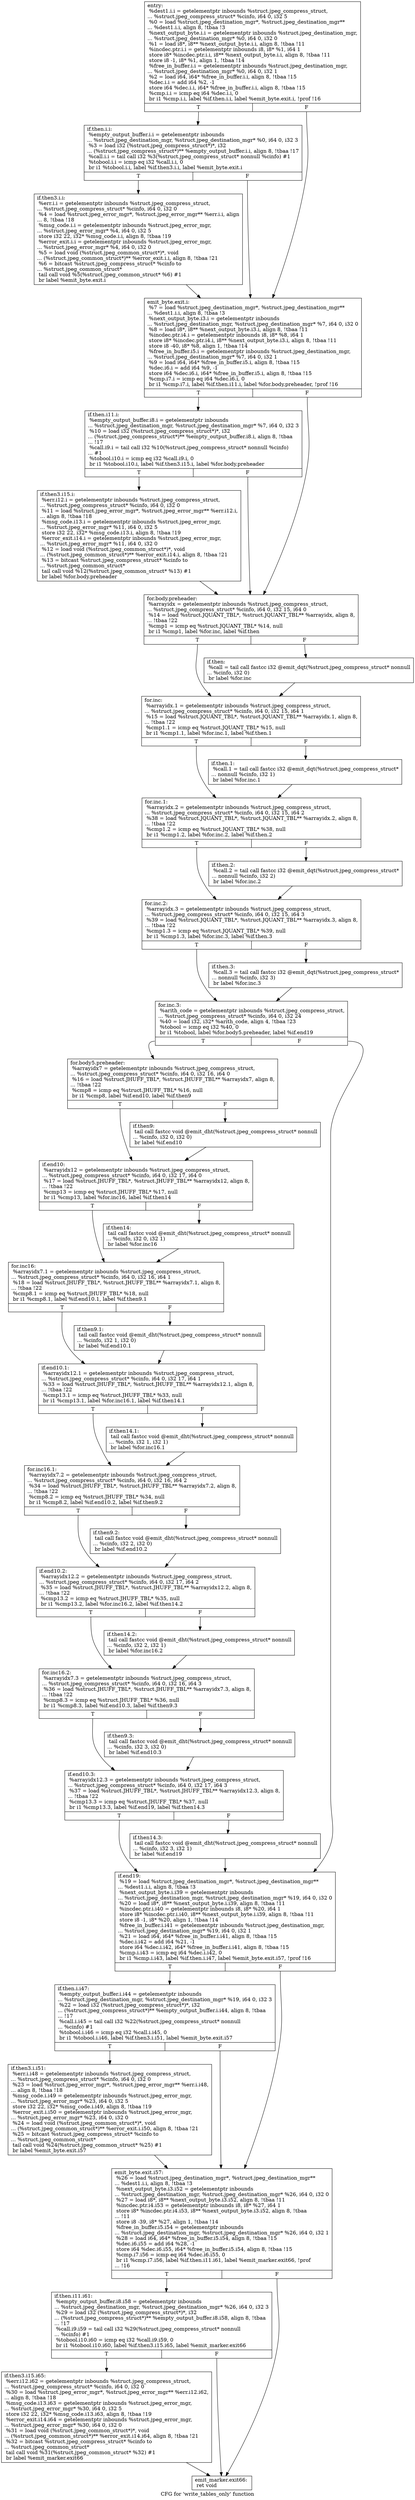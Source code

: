 digraph "CFG for 'write_tables_only' function" {
	label="CFG for 'write_tables_only' function";

	Node0x5aa2a90 [shape=record,label="{entry:\l  %dest1.i.i = getelementptr inbounds %struct.jpeg_compress_struct,\l... %struct.jpeg_compress_struct* %cinfo, i64 0, i32 5\l  %0 = load %struct.jpeg_destination_mgr*, %struct.jpeg_destination_mgr**\l... %dest1.i.i, align 8, !tbaa !3\l  %next_output_byte.i.i = getelementptr inbounds %struct.jpeg_destination_mgr,\l... %struct.jpeg_destination_mgr* %0, i64 0, i32 0\l  %1 = load i8*, i8** %next_output_byte.i.i, align 8, !tbaa !11\l  %incdec.ptr.i.i = getelementptr inbounds i8, i8* %1, i64 1\l  store i8* %incdec.ptr.i.i, i8** %next_output_byte.i.i, align 8, !tbaa !11\l  store i8 -1, i8* %1, align 1, !tbaa !14\l  %free_in_buffer.i.i = getelementptr inbounds %struct.jpeg_destination_mgr,\l... %struct.jpeg_destination_mgr* %0, i64 0, i32 1\l  %2 = load i64, i64* %free_in_buffer.i.i, align 8, !tbaa !15\l  %dec.i.i = add i64 %2, -1\l  store i64 %dec.i.i, i64* %free_in_buffer.i.i, align 8, !tbaa !15\l  %cmp.i.i = icmp eq i64 %dec.i.i, 0\l  br i1 %cmp.i.i, label %if.then.i.i, label %emit_byte.exit.i, !prof !16\l|{<s0>T|<s1>F}}"];
	Node0x5aa2a90:s0 -> Node0x5b296d0;
	Node0x5aa2a90:s1 -> Node0x5b297b0;
	Node0x5b296d0 [shape=record,label="{if.then.i.i:                                      \l  %empty_output_buffer.i.i = getelementptr inbounds\l... %struct.jpeg_destination_mgr, %struct.jpeg_destination_mgr* %0, i64 0, i32 3\l  %3 = load i32 (%struct.jpeg_compress_struct*)*, i32\l... (%struct.jpeg_compress_struct*)** %empty_output_buffer.i.i, align 8, !tbaa !17\l  %call.i.i = tail call i32 %3(%struct.jpeg_compress_struct* nonnull %cinfo) #1\l  %tobool.i.i = icmp eq i32 %call.i.i, 0\l  br i1 %tobool.i.i, label %if.then3.i.i, label %emit_byte.exit.i\l|{<s0>T|<s1>F}}"];
	Node0x5b296d0:s0 -> Node0x5b28900;
	Node0x5b296d0:s1 -> Node0x5b297b0;
	Node0x5b28900 [shape=record,label="{if.then3.i.i:                                     \l  %err.i.i = getelementptr inbounds %struct.jpeg_compress_struct,\l... %struct.jpeg_compress_struct* %cinfo, i64 0, i32 0\l  %4 = load %struct.jpeg_error_mgr*, %struct.jpeg_error_mgr** %err.i.i, align\l... 8, !tbaa !18\l  %msg_code.i.i = getelementptr inbounds %struct.jpeg_error_mgr,\l... %struct.jpeg_error_mgr* %4, i64 0, i32 5\l  store i32 22, i32* %msg_code.i.i, align 8, !tbaa !19\l  %error_exit.i.i = getelementptr inbounds %struct.jpeg_error_mgr,\l... %struct.jpeg_error_mgr* %4, i64 0, i32 0\l  %5 = load void (%struct.jpeg_common_struct*)*, void\l... (%struct.jpeg_common_struct*)** %error_exit.i.i, align 8, !tbaa !21\l  %6 = bitcast %struct.jpeg_compress_struct* %cinfo to\l... %struct.jpeg_common_struct*\l  tail call void %5(%struct.jpeg_common_struct* %6) #1\l  br label %emit_byte.exit.i\l}"];
	Node0x5b28900 -> Node0x5b297b0;
	Node0x5b297b0 [shape=record,label="{emit_byte.exit.i:                                 \l  %7 = load %struct.jpeg_destination_mgr*, %struct.jpeg_destination_mgr**\l... %dest1.i.i, align 8, !tbaa !3\l  %next_output_byte.i3.i = getelementptr inbounds\l... %struct.jpeg_destination_mgr, %struct.jpeg_destination_mgr* %7, i64 0, i32 0\l  %8 = load i8*, i8** %next_output_byte.i3.i, align 8, !tbaa !11\l  %incdec.ptr.i4.i = getelementptr inbounds i8, i8* %8, i64 1\l  store i8* %incdec.ptr.i4.i, i8** %next_output_byte.i3.i, align 8, !tbaa !11\l  store i8 -40, i8* %8, align 1, !tbaa !14\l  %free_in_buffer.i5.i = getelementptr inbounds %struct.jpeg_destination_mgr,\l... %struct.jpeg_destination_mgr* %7, i64 0, i32 1\l  %9 = load i64, i64* %free_in_buffer.i5.i, align 8, !tbaa !15\l  %dec.i6.i = add i64 %9, -1\l  store i64 %dec.i6.i, i64* %free_in_buffer.i5.i, align 8, !tbaa !15\l  %cmp.i7.i = icmp eq i64 %dec.i6.i, 0\l  br i1 %cmp.i7.i, label %if.then.i11.i, label %for.body.preheader, !prof !16\l|{<s0>T|<s1>F}}"];
	Node0x5b297b0:s0 -> Node0x5b29ee0;
	Node0x5b297b0:s1 -> Node0x5ae1740;
	Node0x5b29ee0 [shape=record,label="{if.then.i11.i:                                    \l  %empty_output_buffer.i8.i = getelementptr inbounds\l... %struct.jpeg_destination_mgr, %struct.jpeg_destination_mgr* %7, i64 0, i32 3\l  %10 = load i32 (%struct.jpeg_compress_struct*)*, i32\l... (%struct.jpeg_compress_struct*)** %empty_output_buffer.i8.i, align 8, !tbaa\l... !17\l  %call.i9.i = tail call i32 %10(%struct.jpeg_compress_struct* nonnull %cinfo)\l... #1\l  %tobool.i10.i = icmp eq i32 %call.i9.i, 0\l  br i1 %tobool.i10.i, label %if.then3.i15.i, label %for.body.preheader\l|{<s0>T|<s1>F}}"];
	Node0x5b29ee0:s0 -> Node0x5ae1cb0;
	Node0x5b29ee0:s1 -> Node0x5ae1740;
	Node0x5ae1cb0 [shape=record,label="{if.then3.i15.i:                                   \l  %err.i12.i = getelementptr inbounds %struct.jpeg_compress_struct,\l... %struct.jpeg_compress_struct* %cinfo, i64 0, i32 0\l  %11 = load %struct.jpeg_error_mgr*, %struct.jpeg_error_mgr** %err.i12.i,\l... align 8, !tbaa !18\l  %msg_code.i13.i = getelementptr inbounds %struct.jpeg_error_mgr,\l... %struct.jpeg_error_mgr* %11, i64 0, i32 5\l  store i32 22, i32* %msg_code.i13.i, align 8, !tbaa !19\l  %error_exit.i14.i = getelementptr inbounds %struct.jpeg_error_mgr,\l... %struct.jpeg_error_mgr* %11, i64 0, i32 0\l  %12 = load void (%struct.jpeg_common_struct*)*, void\l... (%struct.jpeg_common_struct*)** %error_exit.i14.i, align 8, !tbaa !21\l  %13 = bitcast %struct.jpeg_compress_struct* %cinfo to\l... %struct.jpeg_common_struct*\l  tail call void %12(%struct.jpeg_common_struct* %13) #1\l  br label %for.body.preheader\l}"];
	Node0x5ae1cb0 -> Node0x5ae1740;
	Node0x5ae1740 [shape=record,label="{for.body.preheader:                               \l  %arrayidx = getelementptr inbounds %struct.jpeg_compress_struct,\l... %struct.jpeg_compress_struct* %cinfo, i64 0, i32 15, i64 0\l  %14 = load %struct.JQUANT_TBL*, %struct.JQUANT_TBL** %arrayidx, align 8,\l... !tbaa !22\l  %cmp1 = icmp eq %struct.JQUANT_TBL* %14, null\l  br i1 %cmp1, label %for.inc, label %if.then\l|{<s0>T|<s1>F}}"];
	Node0x5ae1740:s0 -> Node0x5ae2900;
	Node0x5ae1740:s1 -> Node0x5ae29b0;
	Node0x5ae29b0 [shape=record,label="{if.then:                                          \l  %call = tail call fastcc i32 @emit_dqt(%struct.jpeg_compress_struct* nonnull\l... %cinfo, i32 0)\l  br label %for.inc\l}"];
	Node0x5ae29b0 -> Node0x5ae2900;
	Node0x5ae2900 [shape=record,label="{for.inc:                                          \l  %arrayidx.1 = getelementptr inbounds %struct.jpeg_compress_struct,\l... %struct.jpeg_compress_struct* %cinfo, i64 0, i32 15, i64 1\l  %15 = load %struct.JQUANT_TBL*, %struct.JQUANT_TBL** %arrayidx.1, align 8,\l... !tbaa !22\l  %cmp1.1 = icmp eq %struct.JQUANT_TBL* %15, null\l  br i1 %cmp1.1, label %for.inc.1, label %if.then.1\l|{<s0>T|<s1>F}}"];
	Node0x5ae2900:s0 -> Node0x5ae2d80;
	Node0x5ae2900:s1 -> Node0x5ae2e60;
	Node0x5ae3000 [shape=record,label="{for.body5.preheader:                              \l  %arrayidx7 = getelementptr inbounds %struct.jpeg_compress_struct,\l... %struct.jpeg_compress_struct* %cinfo, i64 0, i32 16, i64 0\l  %16 = load %struct.JHUFF_TBL*, %struct.JHUFF_TBL** %arrayidx7, align 8,\l... !tbaa !22\l  %cmp8 = icmp eq %struct.JHUFF_TBL* %16, null\l  br i1 %cmp8, label %if.end10, label %if.then9\l|{<s0>T|<s1>F}}"];
	Node0x5ae3000:s0 -> Node0x5ae33c0;
	Node0x5ae3000:s1 -> Node0x5ae3440;
	Node0x5ae3440 [shape=record,label="{if.then9:                                         \l  tail call fastcc void @emit_dht(%struct.jpeg_compress_struct* nonnull\l... %cinfo, i32 0, i32 0)\l  br label %if.end10\l}"];
	Node0x5ae3440 -> Node0x5ae33c0;
	Node0x5ae33c0 [shape=record,label="{if.end10:                                         \l  %arrayidx12 = getelementptr inbounds %struct.jpeg_compress_struct,\l... %struct.jpeg_compress_struct* %cinfo, i64 0, i32 17, i64 0\l  %17 = load %struct.JHUFF_TBL*, %struct.JHUFF_TBL** %arrayidx12, align 8,\l... !tbaa !22\l  %cmp13 = icmp eq %struct.JHUFF_TBL* %17, null\l  br i1 %cmp13, label %for.inc16, label %if.then14\l|{<s0>T|<s1>F}}"];
	Node0x5ae33c0:s0 -> Node0x5ae3880;
	Node0x5ae33c0:s1 -> Node0x5ae3960;
	Node0x5ae3960 [shape=record,label="{if.then14:                                        \l  tail call fastcc void @emit_dht(%struct.jpeg_compress_struct* nonnull\l... %cinfo, i32 0, i32 1)\l  br label %for.inc16\l}"];
	Node0x5ae3960 -> Node0x5ae3880;
	Node0x5ae3880 [shape=record,label="{for.inc16:                                        \l  %arrayidx7.1 = getelementptr inbounds %struct.jpeg_compress_struct,\l... %struct.jpeg_compress_struct* %cinfo, i64 0, i32 16, i64 1\l  %18 = load %struct.JHUFF_TBL*, %struct.JHUFF_TBL** %arrayidx7.1, align 8,\l... !tbaa !22\l  %cmp8.1 = icmp eq %struct.JHUFF_TBL* %18, null\l  br i1 %cmp8.1, label %if.end10.1, label %if.then9.1\l|{<s0>T|<s1>F}}"];
	Node0x5ae3880:s0 -> Node0x5ae4080;
	Node0x5ae3880:s1 -> Node0x5ae4160;
	Node0x5ae42d0 [shape=record,label="{if.end19:                                         \l  %19 = load %struct.jpeg_destination_mgr*, %struct.jpeg_destination_mgr**\l... %dest1.i.i, align 8, !tbaa !3\l  %next_output_byte.i.i39 = getelementptr inbounds\l... %struct.jpeg_destination_mgr, %struct.jpeg_destination_mgr* %19, i64 0, i32 0\l  %20 = load i8*, i8** %next_output_byte.i.i39, align 8, !tbaa !11\l  %incdec.ptr.i.i40 = getelementptr inbounds i8, i8* %20, i64 1\l  store i8* %incdec.ptr.i.i40, i8** %next_output_byte.i.i39, align 8, !tbaa !11\l  store i8 -1, i8* %20, align 1, !tbaa !14\l  %free_in_buffer.i.i41 = getelementptr inbounds %struct.jpeg_destination_mgr,\l... %struct.jpeg_destination_mgr* %19, i64 0, i32 1\l  %21 = load i64, i64* %free_in_buffer.i.i41, align 8, !tbaa !15\l  %dec.i.i42 = add i64 %21, -1\l  store i64 %dec.i.i42, i64* %free_in_buffer.i.i41, align 8, !tbaa !15\l  %cmp.i.i43 = icmp eq i64 %dec.i.i42, 0\l  br i1 %cmp.i.i43, label %if.then.i.i47, label %emit_byte.exit.i57, !prof !16\l|{<s0>T|<s1>F}}"];
	Node0x5ae42d0:s0 -> Node0x5ae49e0;
	Node0x5ae42d0:s1 -> Node0x5ae4af0;
	Node0x5ae49e0 [shape=record,label="{if.then.i.i47:                                    \l  %empty_output_buffer.i.i44 = getelementptr inbounds\l... %struct.jpeg_destination_mgr, %struct.jpeg_destination_mgr* %19, i64 0, i32 3\l  %22 = load i32 (%struct.jpeg_compress_struct*)*, i32\l... (%struct.jpeg_compress_struct*)** %empty_output_buffer.i.i44, align 8, !tbaa\l... !17\l  %call.i.i45 = tail call i32 %22(%struct.jpeg_compress_struct* nonnull\l... %cinfo) #1\l  %tobool.i.i46 = icmp eq i32 %call.i.i45, 0\l  br i1 %tobool.i.i46, label %if.then3.i.i51, label %emit_byte.exit.i57\l|{<s0>T|<s1>F}}"];
	Node0x5ae49e0:s0 -> Node0x5ae4f10;
	Node0x5ae49e0:s1 -> Node0x5ae4af0;
	Node0x5ae4f10 [shape=record,label="{if.then3.i.i51:                                   \l  %err.i.i48 = getelementptr inbounds %struct.jpeg_compress_struct,\l... %struct.jpeg_compress_struct* %cinfo, i64 0, i32 0\l  %23 = load %struct.jpeg_error_mgr*, %struct.jpeg_error_mgr** %err.i.i48,\l... align 8, !tbaa !18\l  %msg_code.i.i49 = getelementptr inbounds %struct.jpeg_error_mgr,\l... %struct.jpeg_error_mgr* %23, i64 0, i32 5\l  store i32 22, i32* %msg_code.i.i49, align 8, !tbaa !19\l  %error_exit.i.i50 = getelementptr inbounds %struct.jpeg_error_mgr,\l... %struct.jpeg_error_mgr* %23, i64 0, i32 0\l  %24 = load void (%struct.jpeg_common_struct*)*, void\l... (%struct.jpeg_common_struct*)** %error_exit.i.i50, align 8, !tbaa !21\l  %25 = bitcast %struct.jpeg_compress_struct* %cinfo to\l... %struct.jpeg_common_struct*\l  tail call void %24(%struct.jpeg_common_struct* %25) #1\l  br label %emit_byte.exit.i57\l}"];
	Node0x5ae4f10 -> Node0x5ae4af0;
	Node0x5ae4af0 [shape=record,label="{emit_byte.exit.i57:                               \l  %26 = load %struct.jpeg_destination_mgr*, %struct.jpeg_destination_mgr**\l... %dest1.i.i, align 8, !tbaa !3\l  %next_output_byte.i3.i52 = getelementptr inbounds\l... %struct.jpeg_destination_mgr, %struct.jpeg_destination_mgr* %26, i64 0, i32 0\l  %27 = load i8*, i8** %next_output_byte.i3.i52, align 8, !tbaa !11\l  %incdec.ptr.i4.i53 = getelementptr inbounds i8, i8* %27, i64 1\l  store i8* %incdec.ptr.i4.i53, i8** %next_output_byte.i3.i52, align 8, !tbaa\l... !11\l  store i8 -39, i8* %27, align 1, !tbaa !14\l  %free_in_buffer.i5.i54 = getelementptr inbounds\l... %struct.jpeg_destination_mgr, %struct.jpeg_destination_mgr* %26, i64 0, i32 1\l  %28 = load i64, i64* %free_in_buffer.i5.i54, align 8, !tbaa !15\l  %dec.i6.i55 = add i64 %28, -1\l  store i64 %dec.i6.i55, i64* %free_in_buffer.i5.i54, align 8, !tbaa !15\l  %cmp.i7.i56 = icmp eq i64 %dec.i6.i55, 0\l  br i1 %cmp.i7.i56, label %if.then.i11.i61, label %emit_marker.exit66, !prof\l... !16\l|{<s0>T|<s1>F}}"];
	Node0x5ae4af0:s0 -> Node0x5ae5bc0;
	Node0x5ae4af0:s1 -> Node0x5ae5cd0;
	Node0x5ae5bc0 [shape=record,label="{if.then.i11.i61:                                  \l  %empty_output_buffer.i8.i58 = getelementptr inbounds\l... %struct.jpeg_destination_mgr, %struct.jpeg_destination_mgr* %26, i64 0, i32 3\l  %29 = load i32 (%struct.jpeg_compress_struct*)*, i32\l... (%struct.jpeg_compress_struct*)** %empty_output_buffer.i8.i58, align 8, !tbaa\l... !17\l  %call.i9.i59 = tail call i32 %29(%struct.jpeg_compress_struct* nonnull\l... %cinfo) #1\l  %tobool.i10.i60 = icmp eq i32 %call.i9.i59, 0\l  br i1 %tobool.i10.i60, label %if.then3.i15.i65, label %emit_marker.exit66\l|{<s0>T|<s1>F}}"];
	Node0x5ae5bc0:s0 -> Node0x5ae60d0;
	Node0x5ae5bc0:s1 -> Node0x5ae5cd0;
	Node0x5ae60d0 [shape=record,label="{if.then3.i15.i65:                                 \l  %err.i12.i62 = getelementptr inbounds %struct.jpeg_compress_struct,\l... %struct.jpeg_compress_struct* %cinfo, i64 0, i32 0\l  %30 = load %struct.jpeg_error_mgr*, %struct.jpeg_error_mgr** %err.i12.i62,\l... align 8, !tbaa !18\l  %msg_code.i13.i63 = getelementptr inbounds %struct.jpeg_error_mgr,\l... %struct.jpeg_error_mgr* %30, i64 0, i32 5\l  store i32 22, i32* %msg_code.i13.i63, align 8, !tbaa !19\l  %error_exit.i14.i64 = getelementptr inbounds %struct.jpeg_error_mgr,\l... %struct.jpeg_error_mgr* %30, i64 0, i32 0\l  %31 = load void (%struct.jpeg_common_struct*)*, void\l... (%struct.jpeg_common_struct*)** %error_exit.i14.i64, align 8, !tbaa !21\l  %32 = bitcast %struct.jpeg_compress_struct* %cinfo to\l... %struct.jpeg_common_struct*\l  tail call void %31(%struct.jpeg_common_struct* %32) #1\l  br label %emit_marker.exit66\l}"];
	Node0x5ae60d0 -> Node0x5ae5cd0;
	Node0x5ae5cd0 [shape=record,label="{emit_marker.exit66:                               \l  ret void\l}"];
	Node0x5ae4160 [shape=record,label="{if.then9.1:                                       \l  tail call fastcc void @emit_dht(%struct.jpeg_compress_struct* nonnull\l... %cinfo, i32 1, i32 0)\l  br label %if.end10.1\l}"];
	Node0x5ae4160 -> Node0x5ae4080;
	Node0x5ae4080 [shape=record,label="{if.end10.1:                                       \l  %arrayidx12.1 = getelementptr inbounds %struct.jpeg_compress_struct,\l... %struct.jpeg_compress_struct* %cinfo, i64 0, i32 17, i64 1\l  %33 = load %struct.JHUFF_TBL*, %struct.JHUFF_TBL** %arrayidx12.1, align 8,\l... !tbaa !22\l  %cmp13.1 = icmp eq %struct.JHUFF_TBL* %33, null\l  br i1 %cmp13.1, label %for.inc16.1, label %if.then14.1\l|{<s0>T|<s1>F}}"];
	Node0x5ae4080:s0 -> Node0x5ae6b30;
	Node0x5ae4080:s1 -> Node0x5ae6b80;
	Node0x5ae6b80 [shape=record,label="{if.then14.1:                                      \l  tail call fastcc void @emit_dht(%struct.jpeg_compress_struct* nonnull\l... %cinfo, i32 1, i32 1)\l  br label %for.inc16.1\l}"];
	Node0x5ae6b80 -> Node0x5ae6b30;
	Node0x5ae6b30 [shape=record,label="{for.inc16.1:                                      \l  %arrayidx7.2 = getelementptr inbounds %struct.jpeg_compress_struct,\l... %struct.jpeg_compress_struct* %cinfo, i64 0, i32 16, i64 2\l  %34 = load %struct.JHUFF_TBL*, %struct.JHUFF_TBL** %arrayidx7.2, align 8,\l... !tbaa !22\l  %cmp8.2 = icmp eq %struct.JHUFF_TBL* %34, null\l  br i1 %cmp8.2, label %if.end10.2, label %if.then9.2\l|{<s0>T|<s1>F}}"];
	Node0x5ae6b30:s0 -> Node0x5ae6f60;
	Node0x5ae6b30:s1 -> Node0x5ae7040;
	Node0x5ae7040 [shape=record,label="{if.then9.2:                                       \l  tail call fastcc void @emit_dht(%struct.jpeg_compress_struct* nonnull\l... %cinfo, i32 2, i32 0)\l  br label %if.end10.2\l}"];
	Node0x5ae7040 -> Node0x5ae6f60;
	Node0x5ae6f60 [shape=record,label="{if.end10.2:                                       \l  %arrayidx12.2 = getelementptr inbounds %struct.jpeg_compress_struct,\l... %struct.jpeg_compress_struct* %cinfo, i64 0, i32 17, i64 2\l  %35 = load %struct.JHUFF_TBL*, %struct.JHUFF_TBL** %arrayidx12.2, align 8,\l... !tbaa !22\l  %cmp13.2 = icmp eq %struct.JHUFF_TBL* %35, null\l  br i1 %cmp13.2, label %for.inc16.2, label %if.then14.2\l|{<s0>T|<s1>F}}"];
	Node0x5ae6f60:s0 -> Node0x5ae7450;
	Node0x5ae6f60:s1 -> Node0x5ae7530;
	Node0x5ae7530 [shape=record,label="{if.then14.2:                                      \l  tail call fastcc void @emit_dht(%struct.jpeg_compress_struct* nonnull\l... %cinfo, i32 2, i32 1)\l  br label %for.inc16.2\l}"];
	Node0x5ae7530 -> Node0x5ae7450;
	Node0x5ae7450 [shape=record,label="{for.inc16.2:                                      \l  %arrayidx7.3 = getelementptr inbounds %struct.jpeg_compress_struct,\l... %struct.jpeg_compress_struct* %cinfo, i64 0, i32 16, i64 3\l  %36 = load %struct.JHUFF_TBL*, %struct.JHUFF_TBL** %arrayidx7.3, align 8,\l... !tbaa !22\l  %cmp8.3 = icmp eq %struct.JHUFF_TBL* %36, null\l  br i1 %cmp8.3, label %if.end10.3, label %if.then9.3\l|{<s0>T|<s1>F}}"];
	Node0x5ae7450:s0 -> Node0x5ae7980;
	Node0x5ae7450:s1 -> Node0x5ae3a40;
	Node0x5ae3a40 [shape=record,label="{if.then9.3:                                       \l  tail call fastcc void @emit_dht(%struct.jpeg_compress_struct* nonnull\l... %cinfo, i32 3, i32 0)\l  br label %if.end10.3\l}"];
	Node0x5ae3a40 -> Node0x5ae7980;
	Node0x5ae7980 [shape=record,label="{if.end10.3:                                       \l  %arrayidx12.3 = getelementptr inbounds %struct.jpeg_compress_struct,\l... %struct.jpeg_compress_struct* %cinfo, i64 0, i32 17, i64 3\l  %37 = load %struct.JHUFF_TBL*, %struct.JHUFF_TBL** %arrayidx12.3, align 8,\l... !tbaa !22\l  %cmp13.3 = icmp eq %struct.JHUFF_TBL* %37, null\l  br i1 %cmp13.3, label %if.end19, label %if.then14.3\l|{<s0>T|<s1>F}}"];
	Node0x5ae7980:s0 -> Node0x5ae42d0;
	Node0x5ae7980:s1 -> Node0x5ae3e50;
	Node0x5ae3e50 [shape=record,label="{if.then14.3:                                      \l  tail call fastcc void @emit_dht(%struct.jpeg_compress_struct* nonnull\l... %cinfo, i32 3, i32 1)\l  br label %if.end19\l}"];
	Node0x5ae3e50 -> Node0x5ae42d0;
	Node0x5ae2e60 [shape=record,label="{if.then.1:                                        \l  %call.1 = tail call fastcc i32 @emit_dqt(%struct.jpeg_compress_struct*\l... nonnull %cinfo, i32 1)\l  br label %for.inc.1\l}"];
	Node0x5ae2e60 -> Node0x5ae2d80;
	Node0x5ae2d80 [shape=record,label="{for.inc.1:                                        \l  %arrayidx.2 = getelementptr inbounds %struct.jpeg_compress_struct,\l... %struct.jpeg_compress_struct* %cinfo, i64 0, i32 15, i64 2\l  %38 = load %struct.JQUANT_TBL*, %struct.JQUANT_TBL** %arrayidx.2, align 8,\l... !tbaa !22\l  %cmp1.2 = icmp eq %struct.JQUANT_TBL* %38, null\l  br i1 %cmp1.2, label %for.inc.2, label %if.then.2\l|{<s0>T|<s1>F}}"];
	Node0x5ae2d80:s0 -> Node0x5ae8990;
	Node0x5ae2d80:s1 -> Node0x5ae8a70;
	Node0x5ae8a70 [shape=record,label="{if.then.2:                                        \l  %call.2 = tail call fastcc i32 @emit_dqt(%struct.jpeg_compress_struct*\l... nonnull %cinfo, i32 2)\l  br label %for.inc.2\l}"];
	Node0x5ae8a70 -> Node0x5ae8990;
	Node0x5ae8990 [shape=record,label="{for.inc.2:                                        \l  %arrayidx.3 = getelementptr inbounds %struct.jpeg_compress_struct,\l... %struct.jpeg_compress_struct* %cinfo, i64 0, i32 15, i64 3\l  %39 = load %struct.JQUANT_TBL*, %struct.JQUANT_TBL** %arrayidx.3, align 8,\l... !tbaa !22\l  %cmp1.3 = icmp eq %struct.JQUANT_TBL* %39, null\l  br i1 %cmp1.3, label %for.inc.3, label %if.then.3\l|{<s0>T|<s1>F}}"];
	Node0x5ae8990:s0 -> Node0x5ae8e60;
	Node0x5ae8990:s1 -> Node0x5ae8f40;
	Node0x5ae8f40 [shape=record,label="{if.then.3:                                        \l  %call.3 = tail call fastcc i32 @emit_dqt(%struct.jpeg_compress_struct*\l... nonnull %cinfo, i32 3)\l  br label %for.inc.3\l}"];
	Node0x5ae8f40 -> Node0x5ae8e60;
	Node0x5ae8e60 [shape=record,label="{for.inc.3:                                        \l  %arith_code = getelementptr inbounds %struct.jpeg_compress_struct,\l... %struct.jpeg_compress_struct* %cinfo, i64 0, i32 24\l  %40 = load i32, i32* %arith_code, align 4, !tbaa !23\l  %tobool = icmp eq i32 %40, 0\l  br i1 %tobool, label %for.body5.preheader, label %if.end19\l|{<s0>T|<s1>F}}"];
	Node0x5ae8e60:s0 -> Node0x5ae3000;
	Node0x5ae8e60:s1 -> Node0x5ae42d0;
}
